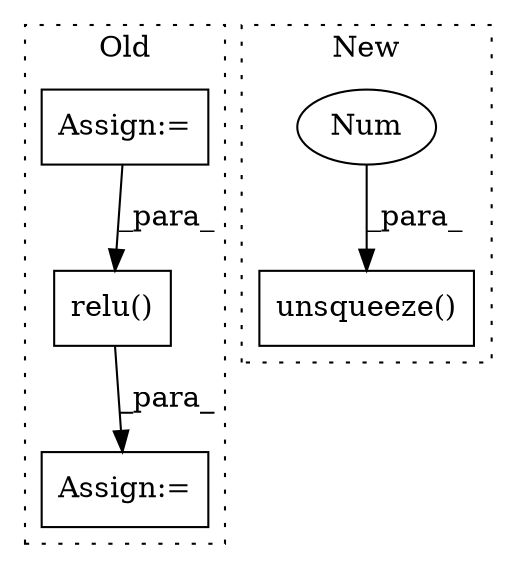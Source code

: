 digraph G {
subgraph cluster0 {
1 [label="relu()" a="75" s="7554,7565" l="7,1" shape="box"];
4 [label="Assign:=" a="68" s="7691" l="12" shape="box"];
5 [label="Assign:=" a="68" s="7485" l="3" shape="box"];
label = "Old";
style="dotted";
}
subgraph cluster1 {
2 [label="unsqueeze()" a="75" s="8116,8136" l="19,1" shape="box"];
3 [label="Num" a="76" s="8135" l="1" shape="ellipse"];
label = "New";
style="dotted";
}
1 -> 4 [label="_para_"];
3 -> 2 [label="_para_"];
5 -> 1 [label="_para_"];
}